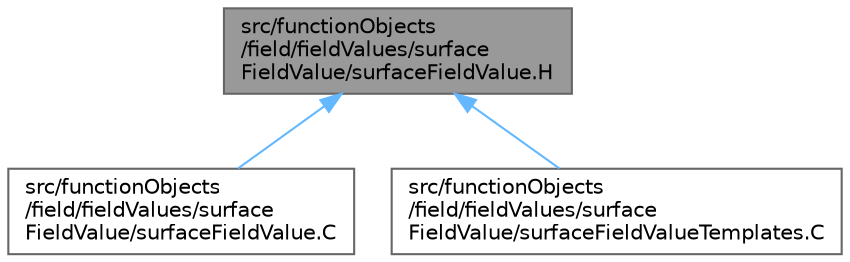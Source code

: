 digraph "src/functionObjects/field/fieldValues/surfaceFieldValue/surfaceFieldValue.H"
{
 // LATEX_PDF_SIZE
  bgcolor="transparent";
  edge [fontname=Helvetica,fontsize=10,labelfontname=Helvetica,labelfontsize=10];
  node [fontname=Helvetica,fontsize=10,shape=box,height=0.2,width=0.4];
  Node1 [id="Node000001",label="src/functionObjects\l/field/fieldValues/surface\lFieldValue/surfaceFieldValue.H",height=0.2,width=0.4,color="gray40", fillcolor="grey60", style="filled", fontcolor="black",tooltip=" "];
  Node1 -> Node2 [id="edge1_Node000001_Node000002",dir="back",color="steelblue1",style="solid",tooltip=" "];
  Node2 [id="Node000002",label="src/functionObjects\l/field/fieldValues/surface\lFieldValue/surfaceFieldValue.C",height=0.2,width=0.4,color="grey40", fillcolor="white", style="filled",URL="$surfaceFieldValue_8C.html",tooltip=" "];
  Node1 -> Node3 [id="edge2_Node000001_Node000003",dir="back",color="steelblue1",style="solid",tooltip=" "];
  Node3 [id="Node000003",label="src/functionObjects\l/field/fieldValues/surface\lFieldValue/surfaceFieldValueTemplates.C",height=0.2,width=0.4,color="grey40", fillcolor="white", style="filled",URL="$surfaceFieldValueTemplates_8C.html",tooltip=" "];
}
